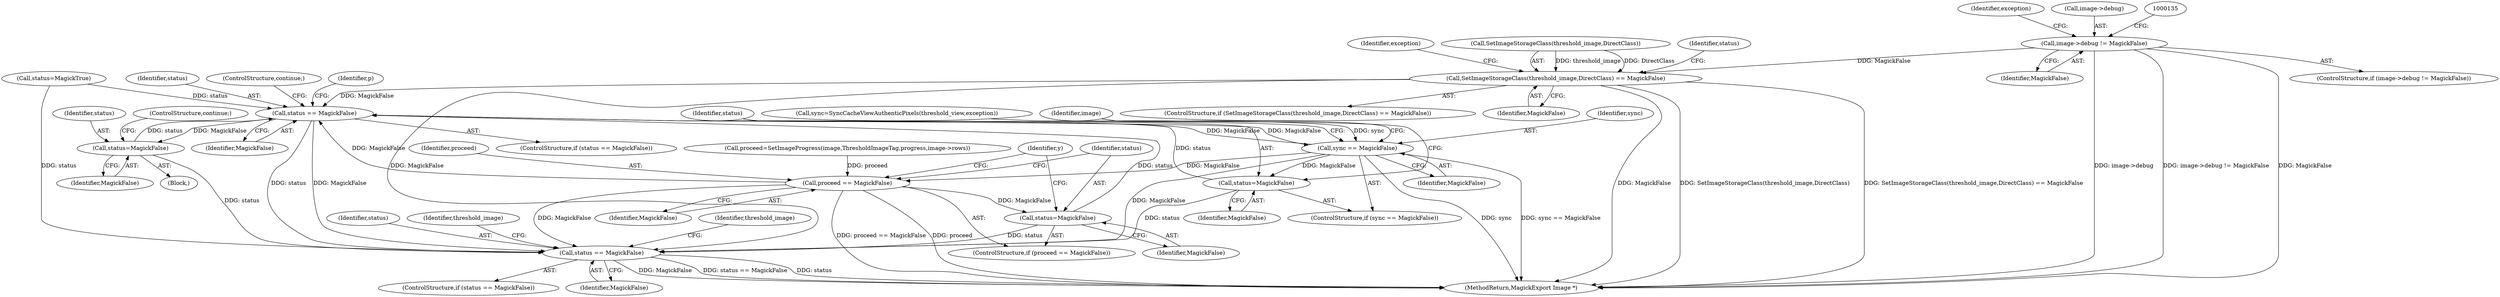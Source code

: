 digraph "0_ImageMagick6_35c7032723d85eee7318ff6c82f031fa2666b773@pointer" {
"1000129" [label="(Call,image->debug != MagickFalse)"];
"1000184" [label="(Call,SetImageStorageClass(threshold_image,DirectClass) == MagickFalse)"];
"1000256" [label="(Call,status == MagickFalse)"];
"1000308" [label="(Call,status=MagickFalse)"];
"1000884" [label="(Call,status == MagickFalse)"];
"1000841" [label="(Call,sync == MagickFalse)"];
"1000844" [label="(Call,status=MagickFalse)"];
"1000869" [label="(Call,proceed == MagickFalse)"];
"1000872" [label="(Call,status=MagickFalse)"];
"1000261" [label="(Identifier,p)"];
"1000310" [label="(Identifier,MagickFalse)"];
"1000183" [label="(ControlStructure,if (SetImageStorageClass(threshold_image,DirectClass) == MagickFalse))"];
"1000145" [label="(Identifier,exception)"];
"1000845" [label="(Identifier,status)"];
"1000873" [label="(Identifier,status)"];
"1000846" [label="(Identifier,MagickFalse)"];
"1000243" [label="(Identifier,y)"];
"1000841" [label="(Call,sync == MagickFalse)"];
"1000256" [label="(Call,status == MagickFalse)"];
"1000309" [label="(Identifier,status)"];
"1000859" [label="(Call,proceed=SetImageProgress(image,ThresholdImageTag,progress,image->rows))"];
"1000308" [label="(Call,status=MagickFalse)"];
"1000883" [label="(ControlStructure,if (status == MagickFalse))"];
"1000307" [label="(Block,)"];
"1000874" [label="(Identifier,MagickFalse)"];
"1000888" [label="(Identifier,threshold_image)"];
"1000191" [label="(Identifier,exception)"];
"1000885" [label="(Identifier,status)"];
"1000884" [label="(Call,status == MagickFalse)"];
"1000130" [label="(Call,image->debug)"];
"1000311" [label="(ControlStructure,continue;)"];
"1000255" [label="(ControlStructure,if (status == MagickFalse))"];
"1000257" [label="(Identifier,status)"];
"1000840" [label="(ControlStructure,if (sync == MagickFalse))"];
"1000850" [label="(Identifier,image)"];
"1000868" [label="(ControlStructure,if (proceed == MagickFalse))"];
"1000871" [label="(Identifier,MagickFalse)"];
"1000188" [label="(Identifier,MagickFalse)"];
"1000128" [label="(ControlStructure,if (image->debug != MagickFalse))"];
"1000259" [label="(ControlStructure,continue;)"];
"1000842" [label="(Identifier,sync)"];
"1000835" [label="(Call,sync=SyncCacheViewAuthenticPixels(threshold_view,exception))"];
"1000185" [label="(Call,SetImageStorageClass(threshold_image,DirectClass))"];
"1000872" [label="(Call,status=MagickFalse)"];
"1000844" [label="(Call,status=MagickFalse)"];
"1000870" [label="(Identifier,proceed)"];
"1000886" [label="(Identifier,MagickFalse)"];
"1000893" [label="(MethodReturn,MagickExport Image *)"];
"1000133" [label="(Identifier,MagickFalse)"];
"1000843" [label="(Identifier,MagickFalse)"];
"1000892" [label="(Identifier,threshold_image)"];
"1000258" [label="(Identifier,MagickFalse)"];
"1000869" [label="(Call,proceed == MagickFalse)"];
"1000205" [label="(Identifier,status)"];
"1000129" [label="(Call,image->debug != MagickFalse)"];
"1000204" [label="(Call,status=MagickTrue)"];
"1000184" [label="(Call,SetImageStorageClass(threshold_image,DirectClass) == MagickFalse)"];
"1000129" -> "1000128"  [label="AST: "];
"1000129" -> "1000133"  [label="CFG: "];
"1000130" -> "1000129"  [label="AST: "];
"1000133" -> "1000129"  [label="AST: "];
"1000135" -> "1000129"  [label="CFG: "];
"1000145" -> "1000129"  [label="CFG: "];
"1000129" -> "1000893"  [label="DDG: image->debug"];
"1000129" -> "1000893"  [label="DDG: image->debug != MagickFalse"];
"1000129" -> "1000893"  [label="DDG: MagickFalse"];
"1000129" -> "1000184"  [label="DDG: MagickFalse"];
"1000184" -> "1000183"  [label="AST: "];
"1000184" -> "1000188"  [label="CFG: "];
"1000185" -> "1000184"  [label="AST: "];
"1000188" -> "1000184"  [label="AST: "];
"1000191" -> "1000184"  [label="CFG: "];
"1000205" -> "1000184"  [label="CFG: "];
"1000184" -> "1000893"  [label="DDG: MagickFalse"];
"1000184" -> "1000893"  [label="DDG: SetImageStorageClass(threshold_image,DirectClass)"];
"1000184" -> "1000893"  [label="DDG: SetImageStorageClass(threshold_image,DirectClass) == MagickFalse"];
"1000185" -> "1000184"  [label="DDG: threshold_image"];
"1000185" -> "1000184"  [label="DDG: DirectClass"];
"1000184" -> "1000256"  [label="DDG: MagickFalse"];
"1000184" -> "1000884"  [label="DDG: MagickFalse"];
"1000256" -> "1000255"  [label="AST: "];
"1000256" -> "1000258"  [label="CFG: "];
"1000257" -> "1000256"  [label="AST: "];
"1000258" -> "1000256"  [label="AST: "];
"1000259" -> "1000256"  [label="CFG: "];
"1000261" -> "1000256"  [label="CFG: "];
"1000308" -> "1000256"  [label="DDG: status"];
"1000872" -> "1000256"  [label="DDG: status"];
"1000204" -> "1000256"  [label="DDG: status"];
"1000844" -> "1000256"  [label="DDG: status"];
"1000841" -> "1000256"  [label="DDG: MagickFalse"];
"1000869" -> "1000256"  [label="DDG: MagickFalse"];
"1000256" -> "1000308"  [label="DDG: MagickFalse"];
"1000256" -> "1000841"  [label="DDG: MagickFalse"];
"1000256" -> "1000884"  [label="DDG: status"];
"1000256" -> "1000884"  [label="DDG: MagickFalse"];
"1000308" -> "1000307"  [label="AST: "];
"1000308" -> "1000310"  [label="CFG: "];
"1000309" -> "1000308"  [label="AST: "];
"1000310" -> "1000308"  [label="AST: "];
"1000311" -> "1000308"  [label="CFG: "];
"1000308" -> "1000884"  [label="DDG: status"];
"1000884" -> "1000883"  [label="AST: "];
"1000884" -> "1000886"  [label="CFG: "];
"1000885" -> "1000884"  [label="AST: "];
"1000886" -> "1000884"  [label="AST: "];
"1000888" -> "1000884"  [label="CFG: "];
"1000892" -> "1000884"  [label="CFG: "];
"1000884" -> "1000893"  [label="DDG: status == MagickFalse"];
"1000884" -> "1000893"  [label="DDG: status"];
"1000884" -> "1000893"  [label="DDG: MagickFalse"];
"1000872" -> "1000884"  [label="DDG: status"];
"1000204" -> "1000884"  [label="DDG: status"];
"1000844" -> "1000884"  [label="DDG: status"];
"1000841" -> "1000884"  [label="DDG: MagickFalse"];
"1000869" -> "1000884"  [label="DDG: MagickFalse"];
"1000841" -> "1000840"  [label="AST: "];
"1000841" -> "1000843"  [label="CFG: "];
"1000842" -> "1000841"  [label="AST: "];
"1000843" -> "1000841"  [label="AST: "];
"1000845" -> "1000841"  [label="CFG: "];
"1000850" -> "1000841"  [label="CFG: "];
"1000841" -> "1000893"  [label="DDG: sync"];
"1000841" -> "1000893"  [label="DDG: sync == MagickFalse"];
"1000835" -> "1000841"  [label="DDG: sync"];
"1000841" -> "1000844"  [label="DDG: MagickFalse"];
"1000841" -> "1000869"  [label="DDG: MagickFalse"];
"1000844" -> "1000840"  [label="AST: "];
"1000844" -> "1000846"  [label="CFG: "];
"1000845" -> "1000844"  [label="AST: "];
"1000846" -> "1000844"  [label="AST: "];
"1000850" -> "1000844"  [label="CFG: "];
"1000869" -> "1000868"  [label="AST: "];
"1000869" -> "1000871"  [label="CFG: "];
"1000870" -> "1000869"  [label="AST: "];
"1000871" -> "1000869"  [label="AST: "];
"1000873" -> "1000869"  [label="CFG: "];
"1000243" -> "1000869"  [label="CFG: "];
"1000869" -> "1000893"  [label="DDG: proceed"];
"1000869" -> "1000893"  [label="DDG: proceed == MagickFalse"];
"1000859" -> "1000869"  [label="DDG: proceed"];
"1000869" -> "1000872"  [label="DDG: MagickFalse"];
"1000872" -> "1000868"  [label="AST: "];
"1000872" -> "1000874"  [label="CFG: "];
"1000873" -> "1000872"  [label="AST: "];
"1000874" -> "1000872"  [label="AST: "];
"1000243" -> "1000872"  [label="CFG: "];
}
